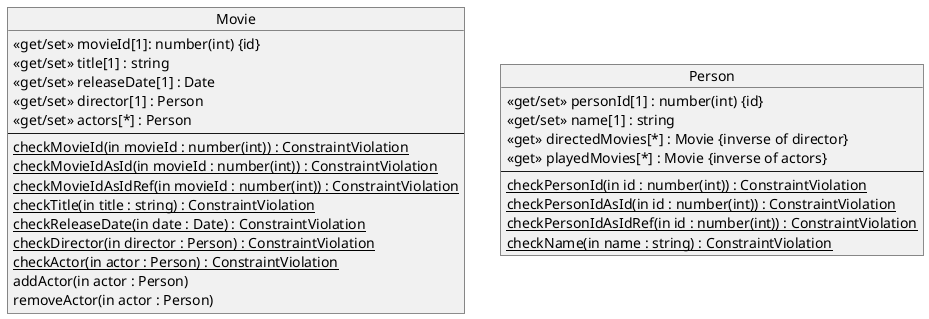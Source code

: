 @startuml JS_Schema

object Movie {
  <<get/set>> movieId[1]: number(int) {id}
  <<get/set>> title[1] : string
  <<get/set>> releaseDate[1] : Date
  <<get/set>> director[1] : Person
  <<get/set>> actors[*] : Person
  --
  {static} checkMovieId(in movieId : number(int)) : ConstraintViolation
  {static} checkMovieIdAsId(in movieId : number(int)) : ConstraintViolation
  {static} checkMovieIdAsIdRef(in movieId : number(int)) : ConstraintViolation
  {static} checkTitle(in title : string) : ConstraintViolation
  {static} checkReleaseDate(in date : Date) : ConstraintViolation
  {static} checkDirector(in director : Person) : ConstraintViolation
  {static} checkActor(in actor : Person) : ConstraintViolation
  addActor(in actor : Person)
  removeActor(in actor : Person)
}

object Person {
  <<get/set>> personId[1] : number(int) {id}
  <<get/set>> name[1] : string
  <<get>> directedMovies[*] : Movie {inverse of director}
  <<get>> playedMovies[*] : Movie {inverse of actors}
  --
  {static} checkPersonId(in id : number(int)) : ConstraintViolation
  {static} checkPersonIdAsId(in id : number(int)) : ConstraintViolation
  {static} checkPersonIdAsIdRef(in id : number(int)) : ConstraintViolation
  {static} checkName(in name : string) : ConstraintViolation
}

@enduml 